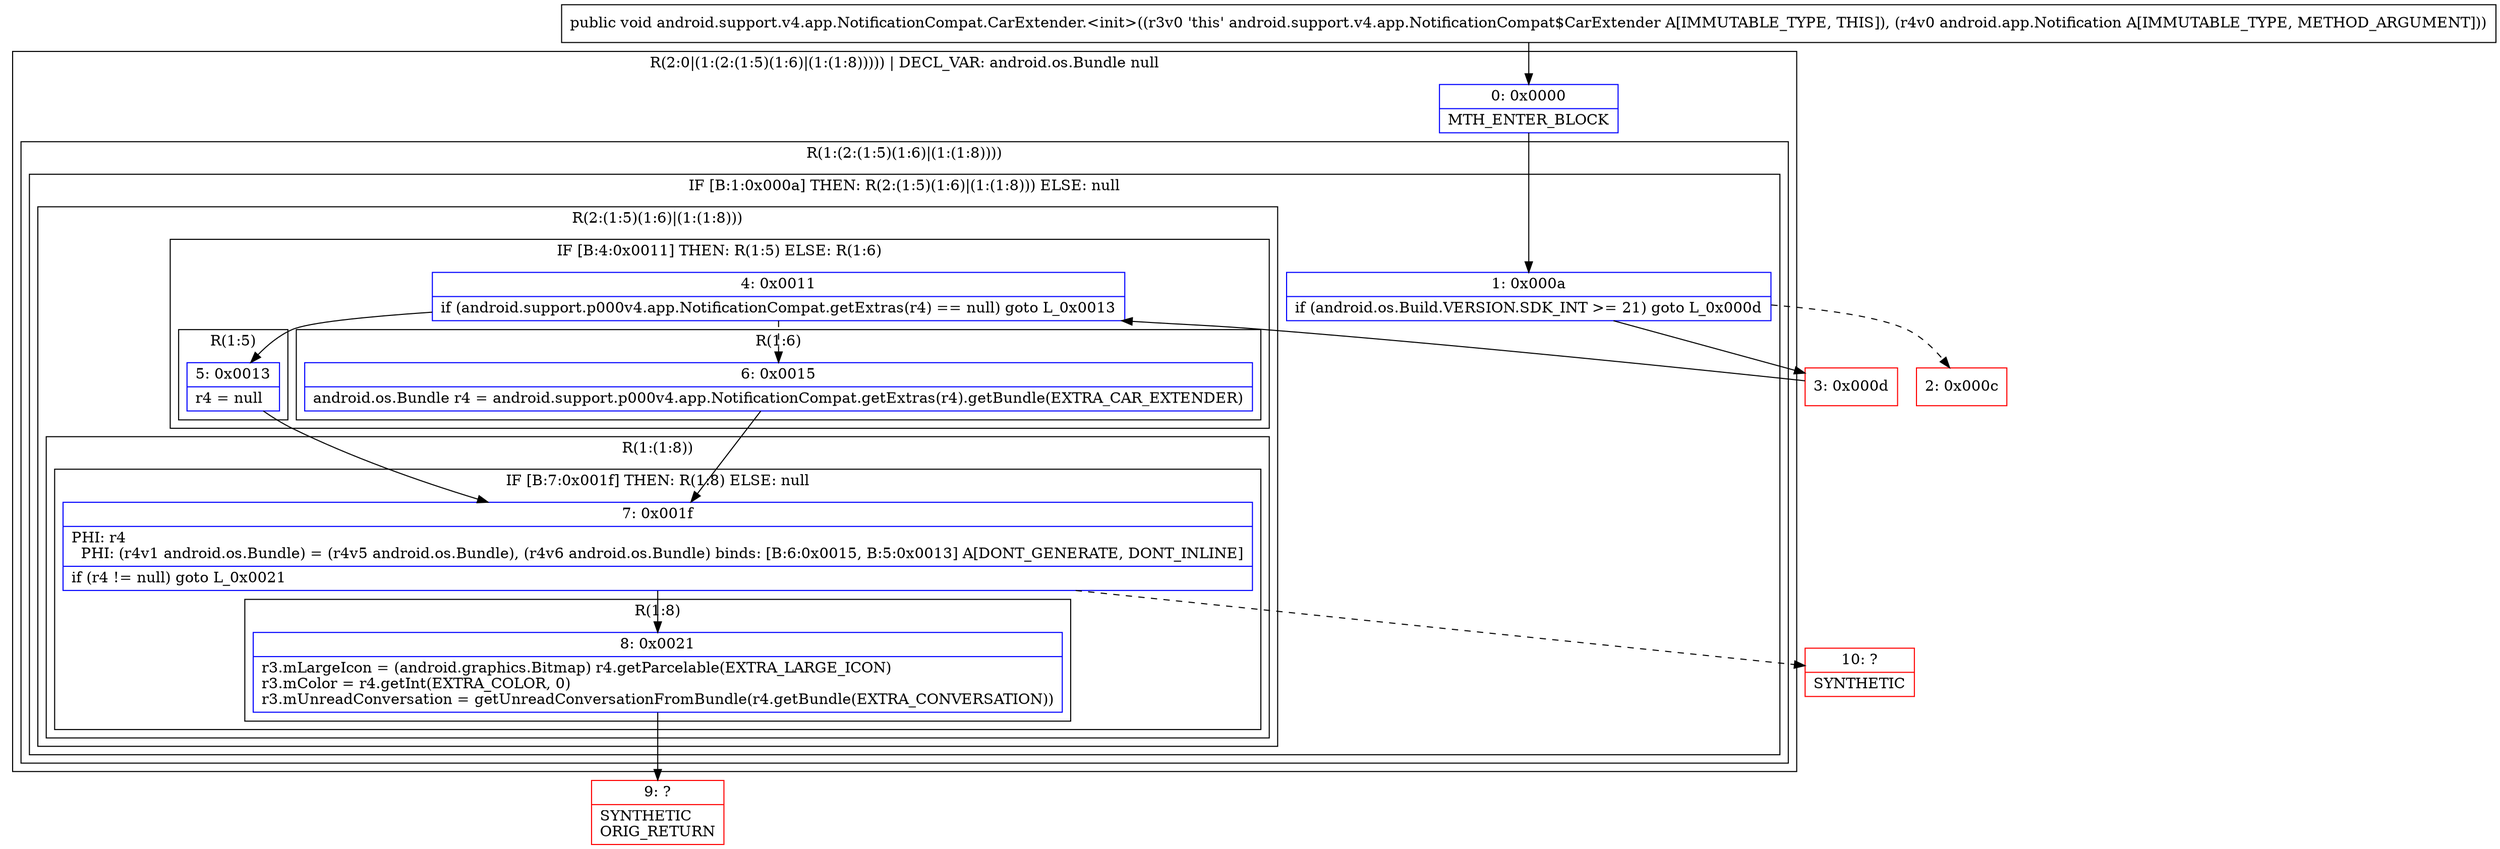 digraph "CFG forandroid.support.v4.app.NotificationCompat.CarExtender.\<init\>(Landroid\/app\/Notification;)V" {
subgraph cluster_Region_239613880 {
label = "R(2:0|(1:(2:(1:5)(1:6)|(1:(1:8))))) | DECL_VAR: android.os.Bundle null\l";
node [shape=record,color=blue];
Node_0 [shape=record,label="{0\:\ 0x0000|MTH_ENTER_BLOCK\l}"];
subgraph cluster_Region_274959272 {
label = "R(1:(2:(1:5)(1:6)|(1:(1:8))))";
node [shape=record,color=blue];
subgraph cluster_IfRegion_1336726123 {
label = "IF [B:1:0x000a] THEN: R(2:(1:5)(1:6)|(1:(1:8))) ELSE: null";
node [shape=record,color=blue];
Node_1 [shape=record,label="{1\:\ 0x000a|if (android.os.Build.VERSION.SDK_INT \>= 21) goto L_0x000d\l}"];
subgraph cluster_Region_629256976 {
label = "R(2:(1:5)(1:6)|(1:(1:8)))";
node [shape=record,color=blue];
subgraph cluster_IfRegion_1782298095 {
label = "IF [B:4:0x0011] THEN: R(1:5) ELSE: R(1:6)";
node [shape=record,color=blue];
Node_4 [shape=record,label="{4\:\ 0x0011|if (android.support.p000v4.app.NotificationCompat.getExtras(r4) == null) goto L_0x0013\l}"];
subgraph cluster_Region_96536408 {
label = "R(1:5)";
node [shape=record,color=blue];
Node_5 [shape=record,label="{5\:\ 0x0013|r4 = null\l}"];
}
subgraph cluster_Region_1000556201 {
label = "R(1:6)";
node [shape=record,color=blue];
Node_6 [shape=record,label="{6\:\ 0x0015|android.os.Bundle r4 = android.support.p000v4.app.NotificationCompat.getExtras(r4).getBundle(EXTRA_CAR_EXTENDER)\l}"];
}
}
subgraph cluster_Region_1720274379 {
label = "R(1:(1:8))";
node [shape=record,color=blue];
subgraph cluster_IfRegion_1327490299 {
label = "IF [B:7:0x001f] THEN: R(1:8) ELSE: null";
node [shape=record,color=blue];
Node_7 [shape=record,label="{7\:\ 0x001f|PHI: r4 \l  PHI: (r4v1 android.os.Bundle) = (r4v5 android.os.Bundle), (r4v6 android.os.Bundle) binds: [B:6:0x0015, B:5:0x0013] A[DONT_GENERATE, DONT_INLINE]\l|if (r4 != null) goto L_0x0021\l}"];
subgraph cluster_Region_1731118907 {
label = "R(1:8)";
node [shape=record,color=blue];
Node_8 [shape=record,label="{8\:\ 0x0021|r3.mLargeIcon = (android.graphics.Bitmap) r4.getParcelable(EXTRA_LARGE_ICON)\lr3.mColor = r4.getInt(EXTRA_COLOR, 0)\lr3.mUnreadConversation = getUnreadConversationFromBundle(r4.getBundle(EXTRA_CONVERSATION))\l}"];
}
}
}
}
}
}
}
Node_2 [shape=record,color=red,label="{2\:\ 0x000c}"];
Node_3 [shape=record,color=red,label="{3\:\ 0x000d}"];
Node_9 [shape=record,color=red,label="{9\:\ ?|SYNTHETIC\lORIG_RETURN\l}"];
Node_10 [shape=record,color=red,label="{10\:\ ?|SYNTHETIC\l}"];
MethodNode[shape=record,label="{public void android.support.v4.app.NotificationCompat.CarExtender.\<init\>((r3v0 'this' android.support.v4.app.NotificationCompat$CarExtender A[IMMUTABLE_TYPE, THIS]), (r4v0 android.app.Notification A[IMMUTABLE_TYPE, METHOD_ARGUMENT])) }"];
MethodNode -> Node_0;
Node_0 -> Node_1;
Node_1 -> Node_2[style=dashed];
Node_1 -> Node_3;
Node_4 -> Node_5;
Node_4 -> Node_6[style=dashed];
Node_5 -> Node_7;
Node_6 -> Node_7;
Node_7 -> Node_8;
Node_7 -> Node_10[style=dashed];
Node_8 -> Node_9;
Node_3 -> Node_4;
}

